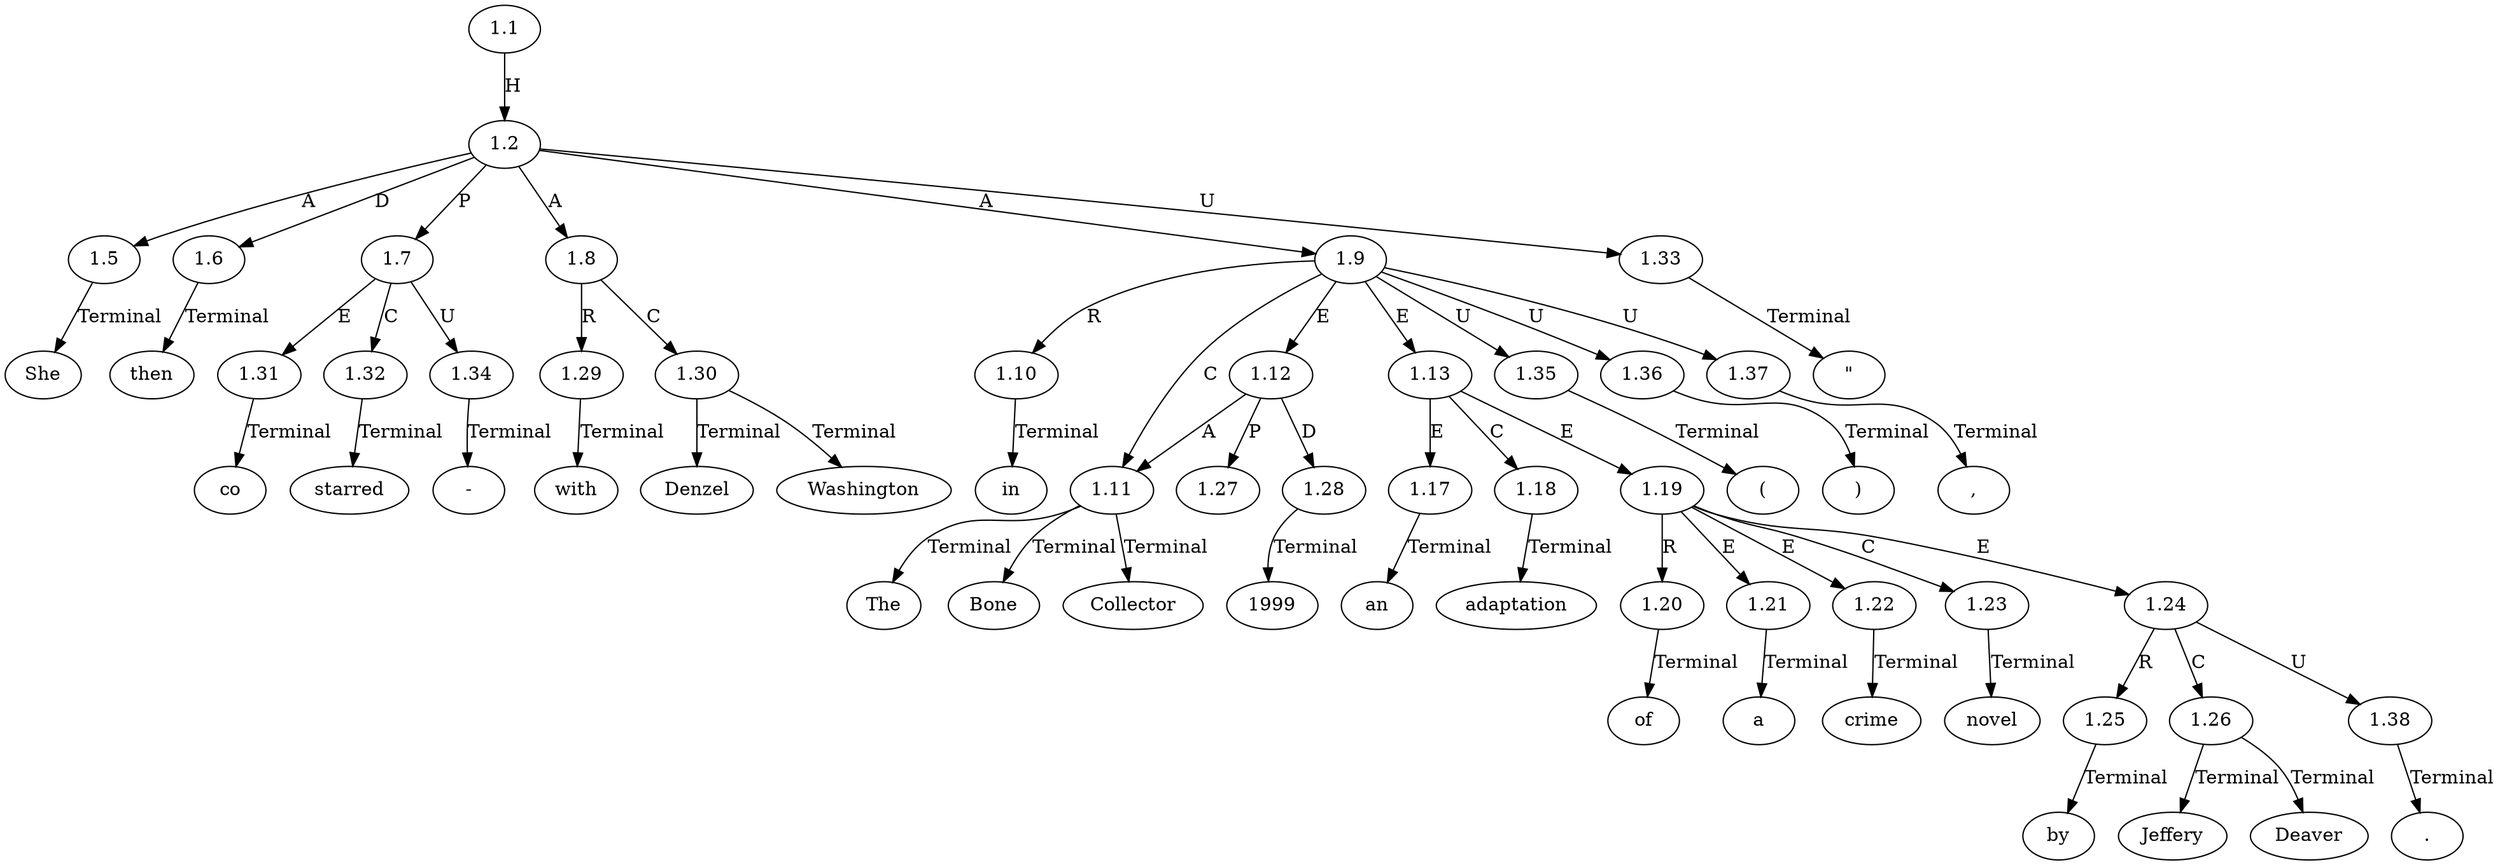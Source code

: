 // Graph
digraph {
	0.1 [label="\"" ordering=out]
	0.10 [label=in ordering=out]
	0.11 [label=The ordering=out]
	0.12 [label=Bone ordering=out]
	0.13 [label=Collector ordering=out]
	0.14 [label="(" ordering=out]
	0.15 [label=1999 ordering=out]
	0.16 [label=")" ordering=out]
	0.17 [label="," ordering=out]
	0.18 [label=an ordering=out]
	0.19 [label=adaptation ordering=out]
	0.2 [label=She ordering=out]
	0.20 [label=of ordering=out]
	0.21 [label=a ordering=out]
	0.22 [label=crime ordering=out]
	0.23 [label=novel ordering=out]
	0.24 [label=by ordering=out]
	0.25 [label=Jeffery ordering=out]
	0.26 [label=Deaver ordering=out]
	0.27 [label="." ordering=out]
	0.3 [label=then ordering=out]
	0.4 [label=co ordering=out]
	0.5 [label="-" ordering=out]
	0.6 [label=starred ordering=out]
	0.7 [label=with ordering=out]
	0.8 [label=Denzel ordering=out]
	0.9 [label=Washington ordering=out]
	1.1 [label=1.1 ordering=out]
	1.2 [label=1.2 ordering=out]
	1.5 [label=1.5 ordering=out]
	1.6 [label=1.6 ordering=out]
	1.7 [label=1.7 ordering=out]
	1.8 [label=1.8 ordering=out]
	1.9 [label=1.9 ordering=out]
	1.10 [label=1.10 ordering=out]
	1.11 [label=1.11 ordering=out]
	1.12 [label=1.12 ordering=out]
	1.13 [label=1.13 ordering=out]
	1.17 [label=1.17 ordering=out]
	1.18 [label=1.18 ordering=out]
	1.19 [label=1.19 ordering=out]
	1.20 [label=1.20 ordering=out]
	1.21 [label=1.21 ordering=out]
	1.22 [label=1.22 ordering=out]
	1.23 [label=1.23 ordering=out]
	1.24 [label=1.24 ordering=out]
	1.25 [label=1.25 ordering=out]
	1.26 [label=1.26 ordering=out]
	1.27 [label=1.27 ordering=out]
	1.28 [label=1.28 ordering=out]
	1.29 [label=1.29 ordering=out]
	1.30 [label=1.30 ordering=out]
	1.31 [label=1.31 ordering=out]
	1.32 [label=1.32 ordering=out]
	1.33 [label=1.33 ordering=out]
	1.34 [label=1.34 ordering=out]
	1.35 [label=1.35 ordering=out]
	1.36 [label=1.36 ordering=out]
	1.37 [label=1.37 ordering=out]
	1.38 [label=1.38 ordering=out]
	1.1 -> 1.2 [label=H ordering=out]
	1.2 -> 1.5 [label=A ordering=out]
	1.2 -> 1.6 [label=D ordering=out]
	1.2 -> 1.7 [label=P ordering=out]
	1.2 -> 1.8 [label=A ordering=out]
	1.2 -> 1.9 [label=A ordering=out]
	1.2 -> 1.33 [label=U ordering=out]
	1.5 -> 0.2 [label=Terminal ordering=out]
	1.6 -> 0.3 [label=Terminal ordering=out]
	1.7 -> 1.31 [label=E ordering=out]
	1.7 -> 1.32 [label=C ordering=out]
	1.7 -> 1.34 [label=U ordering=out]
	1.8 -> 1.29 [label=R ordering=out]
	1.8 -> 1.30 [label=C ordering=out]
	1.9 -> 1.10 [label=R ordering=out]
	1.9 -> 1.11 [label=C ordering=out]
	1.9 -> 1.12 [label=E ordering=out]
	1.9 -> 1.13 [label=E ordering=out]
	1.9 -> 1.35 [label=U ordering=out]
	1.9 -> 1.36 [label=U ordering=out]
	1.9 -> 1.37 [label=U ordering=out]
	1.10 -> 0.10 [label=Terminal ordering=out]
	1.11 -> 0.11 [label=Terminal ordering=out]
	1.11 -> 0.12 [label=Terminal ordering=out]
	1.11 -> 0.13 [label=Terminal ordering=out]
	1.12 -> 1.11 [label=A ordering=out]
	1.12 -> 1.27 [label=P ordering=out]
	1.12 -> 1.28 [label=D ordering=out]
	1.13 -> 1.17 [label=E ordering=out]
	1.13 -> 1.18 [label=C ordering=out]
	1.13 -> 1.19 [label=E ordering=out]
	1.17 -> 0.18 [label=Terminal ordering=out]
	1.18 -> 0.19 [label=Terminal ordering=out]
	1.19 -> 1.20 [label=R ordering=out]
	1.19 -> 1.21 [label=E ordering=out]
	1.19 -> 1.22 [label=E ordering=out]
	1.19 -> 1.23 [label=C ordering=out]
	1.19 -> 1.24 [label=E ordering=out]
	1.20 -> 0.20 [label=Terminal ordering=out]
	1.21 -> 0.21 [label=Terminal ordering=out]
	1.22 -> 0.22 [label=Terminal ordering=out]
	1.23 -> 0.23 [label=Terminal ordering=out]
	1.24 -> 1.25 [label=R ordering=out]
	1.24 -> 1.26 [label=C ordering=out]
	1.24 -> 1.38 [label=U ordering=out]
	1.25 -> 0.24 [label=Terminal ordering=out]
	1.26 -> 0.25 [label=Terminal ordering=out]
	1.26 -> 0.26 [label=Terminal ordering=out]
	1.28 -> 0.15 [label=Terminal ordering=out]
	1.29 -> 0.7 [label=Terminal ordering=out]
	1.30 -> 0.8 [label=Terminal ordering=out]
	1.30 -> 0.9 [label=Terminal ordering=out]
	1.31 -> 0.4 [label=Terminal ordering=out]
	1.32 -> 0.6 [label=Terminal ordering=out]
	1.33 -> 0.1 [label=Terminal ordering=out]
	1.34 -> 0.5 [label=Terminal ordering=out]
	1.35 -> 0.14 [label=Terminal ordering=out]
	1.36 -> 0.16 [label=Terminal ordering=out]
	1.37 -> 0.17 [label=Terminal ordering=out]
	1.38 -> 0.27 [label=Terminal ordering=out]
}
